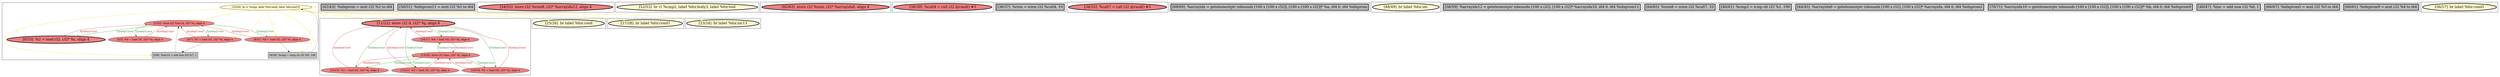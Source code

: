 
digraph G {



node1333->node1345 [style=solid,color=gold,label="C",penwidth=1.0,fontcolor=gold ]
node1327->node1330 [style=solid,color=forestgreen,label="T|indep|Const",penwidth=1.0,fontcolor=forestgreen ]
node1329->node1332 [style=solid,color=black,label="",penwidth=0.5,fontcolor=black ]
node1327->node1329 [style=solid,color=forestgreen,label="T|indep|Const",penwidth=1.0,fontcolor=forestgreen ]
node1326->node1327 [style=solid,color=black,label="",penwidth=0.5,fontcolor=black ]
node1330->node1327 [style=solid,color=firebrick3,label="A|indep|Const",penwidth=1.0,fontcolor=firebrick3 ]
node1333->node1358 [style=solid,color=gold,label="C",penwidth=1.0,fontcolor=gold ]
node1343->node1341 [style=solid,color=forestgreen,label="T|indep|Const",penwidth=1.0,fontcolor=forestgreen ]
node1342->node1345 [style=solid,color=firebrick3,label="A|indep|Const",penwidth=1.0,fontcolor=firebrick3 ]
node1346->node1343 [style=solid,color=firebrick3,label="A|indep|Const",penwidth=1.0,fontcolor=firebrick3 ]
node1345->node1341 [style=solid,color=forestgreen,label="T|indep|Const",penwidth=1.0,fontcolor=forestgreen ]
node1341->node1343 [style=solid,color=firebrick3,label="A|indep|Const",penwidth=1.0,fontcolor=firebrick3 ]
node1343->node1346 [style=solid,color=forestgreen,label="T|indep|Const",penwidth=1.0,fontcolor=forestgreen ]
node1343->node1342 [style=solid,color=forestgreen,label="T|indep|Const",penwidth=1.0,fontcolor=forestgreen ]
node1333->node1327 [style=solid,color=gold,label="C",penwidth=1.0,fontcolor=gold ]
node1345->node1342 [style=solid,color=forestgreen,label="T|indep|Const",penwidth=1.0,fontcolor=forestgreen ]
node1333->node1333 [style=solid,color=gold,label="C",penwidth=1.0,fontcolor=gold ]
node1329->node1327 [style=solid,color=firebrick3,label="A|indep|Const",penwidth=1.0,fontcolor=firebrick3 ]
node1333->node1329 [style=solid,color=gold,label="C",penwidth=1.0,fontcolor=gold ]
node1345->node1344 [style=solid,color=forestgreen,label="T|indep|Const",penwidth=1.0,fontcolor=forestgreen ]
node1333->node1349 [style=solid,color=gold,label="C",penwidth=1.0,fontcolor=gold ]
node1331->node1327 [style=solid,color=firebrick3,label="A|indep|Const",penwidth=1.0,fontcolor=firebrick3 ]
node1345->node1346 [style=solid,color=forestgreen,label="T|indep|Const",penwidth=1.0,fontcolor=forestgreen ]
node1346->node1345 [style=solid,color=firebrick3,label="A|indep|Const",penwidth=1.0,fontcolor=firebrick3 ]
node1343->node1344 [style=solid,color=forestgreen,label="T|indep|Const",penwidth=1.0,fontcolor=forestgreen ]
node1331->node1326 [style=solid,color=black,label="",penwidth=0.5,fontcolor=black ]
node1341->node1345 [style=solid,color=firebrick3,label="A|indep|Const",penwidth=1.0,fontcolor=firebrick3 ]
node1327->node1328 [style=solid,color=forestgreen,label="T|indep|Const",penwidth=1.0,fontcolor=forestgreen ]
node1327->node1331 [style=solid,color=forestgreen,label="T|indep|Const",penwidth=1.0,fontcolor=forestgreen ]
node1328->node1327 [style=solid,color=firebrick3,label="A|indep|Const",penwidth=1.0,fontcolor=firebrick3 ]
node1342->node1343 [style=solid,color=firebrick3,label="A|indep|Const",penwidth=1.0,fontcolor=firebrick3 ]
node1344->node1343 [style=solid,color=firebrick3,label="A|indep|Const",penwidth=1.0,fontcolor=firebrick3 ]
node1333->node1338 [style=solid,color=gold,label="C",penwidth=1.0,fontcolor=gold ]
node1332->node1333 [style=solid,color=black,label="",penwidth=0.5,fontcolor=black ]
node1333->node1332 [style=solid,color=gold,label="C",penwidth=1.0,fontcolor=gold ]
node1344->node1345 [style=solid,color=firebrick3,label="A|indep|Const",penwidth=1.0,fontcolor=firebrick3 ]
node1333->node1331 [style=solid,color=gold,label="C",penwidth=1.0,fontcolor=gold ]
node1333->node1326 [style=solid,color=gold,label="C",penwidth=1.0,fontcolor=gold ]


subgraph cluster22 {


node1360 [penwidth=3.0,fontsize=20,fillcolor=grey,label="[42/43]  %idxprom = sext i32 %2 to i64",shape=rectangle,style=filled ]



}

subgraph cluster20 {


node1358 [penwidth=3.0,fontsize=20,fillcolor=lemonchiffon,label="[25/26]  br label %for.cond",shape=ellipse,style=filled ]



}

subgraph cluster18 {


node1356 [penwidth=3.0,fontsize=20,fillcolor=grey,label="[50/51]  %idxprom11 = sext i32 %5 to i64",shape=rectangle,style=filled ]



}

subgraph cluster16 {


node1354 [penwidth=3.0,fontsize=20,fillcolor=lightcoral,label="[54/55]  store i32 %rem8, i32* %arrayidx12, align 4",shape=ellipse,style=filled ]



}

subgraph cluster17 {


node1355 [penwidth=3.0,fontsize=20,fillcolor=lemonchiffon,label="[52/53]  br i1 %cmp2, label %for.body3, label %for.end",shape=ellipse,style=filled ]



}

subgraph cluster4 {


node1337 [penwidth=3.0,fontsize=20,fillcolor=lightcoral,label="[62/63]  store i32 %rem, i32* %arrayidx6, align 4",shape=ellipse,style=filled ]



}

subgraph cluster3 {


node1336 [penwidth=3.0,fontsize=20,fillcolor=lightcoral,label="[38/39]  %call4 = call i32 @rand() #3",shape=ellipse,style=filled ]



}

subgraph cluster2 {


node1335 [penwidth=3.0,fontsize=20,fillcolor=grey,label="[36/37]  %rem = srem i32 %call4, 10",shape=rectangle,style=filled ]



}

subgraph cluster1 {


node1334 [penwidth=3.0,fontsize=20,fillcolor=lightcoral,label="[34/35]  %call7 = call i32 @rand() #3",shape=ellipse,style=filled ]



}

subgraph cluster12 {


node1350 [penwidth=3.0,fontsize=20,fillcolor=grey,label="[68/69]  %arrayidx = getelementptr inbounds [100 x [100 x i32]], [100 x [100 x i32]]* %a, i64 0, i64 %idxprom",shape=rectangle,style=filled ]



}

subgraph cluster5 {


node1338 [penwidth=3.0,fontsize=20,fillcolor=lemonchiffon,label="[23/24]  br label %for.inc13",shape=ellipse,style=filled ]



}

subgraph cluster0 {


node1327 [fillcolor=lightcoral,label="[1/32]  store i32 %inc14, i32* %i, align 4",shape=ellipse,style=filled ]
node1333 [fillcolor=lemonchiffon,label="[10/29]  br i1 %cmp, label %for.body, label %for.end15",shape=ellipse,style=filled ]
node1330 [fillcolor=lightcoral,label="[2/3]  %4 = load i32, i32* %i, align 4",shape=ellipse,style=filled ]
node1332 [fillcolor=grey,label="[9/30]  %cmp = icmp slt i32 %0, 100",shape=rectangle,style=filled ]
node1326 [fillcolor=grey,label="[5/6]  %inc14 = add nsw i32 %7, 1",shape=rectangle,style=filled ]
node1328 [penwidth=3.0,fontsize=20,fillcolor=lightcoral,label="[0/33]  %2 = load i32, i32* %i, align 4",shape=ellipse,style=filled ]
node1329 [fillcolor=lightcoral,label="[8/31]  %0 = load i32, i32* %i, align 4",shape=ellipse,style=filled ]
node1331 [fillcolor=lightcoral,label="[4/7]  %7 = load i32, i32* %i, align 4",shape=ellipse,style=filled ]



}

subgraph cluster6 {


node1339 [penwidth=3.0,fontsize=20,fillcolor=lemonchiffon,label="[48/49]  br label %for.inc",shape=ellipse,style=filled ]



}

subgraph cluster14 {


node1352 [penwidth=3.0,fontsize=20,fillcolor=grey,label="[58/59]  %arrayidx12 = getelementptr inbounds [100 x i32], [100 x i32]* %arrayidx10, i64 0, i64 %idxprom11",shape=rectangle,style=filled ]



}

subgraph cluster7 {


node1340 [penwidth=3.0,fontsize=20,fillcolor=grey,label="[64/65]  %rem8 = srem i32 %call7, 10",shape=rectangle,style=filled ]



}

subgraph cluster23 {


node1361 [penwidth=3.0,fontsize=20,fillcolor=grey,label="[40/41]  %cmp2 = icmp slt i32 %1, 100",shape=rectangle,style=filled ]



}

subgraph cluster8 {


node1345 [penwidth=3.0,fontsize=20,fillcolor=lightcoral,label="[11/22]  store i32 0, i32* %j, align 4",shape=ellipse,style=filled ]
node1344 [fillcolor=lightcoral,label="[18/19]  %1 = load i32, i32* %j, align 4",shape=ellipse,style=filled ]
node1343 [fillcolor=lightcoral,label="[13/20]  store i32 %inc, i32* %j, align 4",shape=ellipse,style=filled ]
node1341 [fillcolor=lightcoral,label="[16/17]  %6 = load i32, i32* %j, align 4",shape=ellipse,style=filled ]
node1346 [fillcolor=lightcoral,label="[12/21]  %5 = load i32, i32* %j, align 4",shape=ellipse,style=filled ]
node1342 [fillcolor=lightcoral,label="[14/15]  %3 = load i32, i32* %j, align 4",shape=ellipse,style=filled ]



}

subgraph cluster21 {


node1359 [penwidth=3.0,fontsize=20,fillcolor=grey,label="[44/45]  %arrayidx6 = getelementptr inbounds [100 x i32], [100 x i32]* %arrayidx, i64 0, i64 %idxprom5",shape=rectangle,style=filled ]



}

subgraph cluster9 {


node1347 [penwidth=3.0,fontsize=20,fillcolor=grey,label="[70/71]  %arrayidx10 = getelementptr inbounds [100 x [100 x i32]], [100 x [100 x i32]]* %b, i64 0, i64 %idxprom9",shape=rectangle,style=filled ]



}

subgraph cluster19 {


node1357 [penwidth=3.0,fontsize=20,fillcolor=grey,label="[46/47]  %inc = add nsw i32 %6, 1",shape=rectangle,style=filled ]



}

subgraph cluster10 {


node1348 [penwidth=3.0,fontsize=20,fillcolor=grey,label="[66/67]  %idxprom5 = sext i32 %3 to i64",shape=rectangle,style=filled ]



}

subgraph cluster11 {


node1349 [penwidth=3.0,fontsize=20,fillcolor=lemonchiffon,label="[27/28]  br label %for.cond1",shape=ellipse,style=filled ]



}

subgraph cluster13 {


node1351 [penwidth=3.0,fontsize=20,fillcolor=grey,label="[60/61]  %idxprom9 = sext i32 %4 to i64",shape=rectangle,style=filled ]



}

subgraph cluster15 {


node1353 [penwidth=3.0,fontsize=20,fillcolor=lemonchiffon,label="[56/57]  br label %for.cond1",shape=ellipse,style=filled ]



}

}
